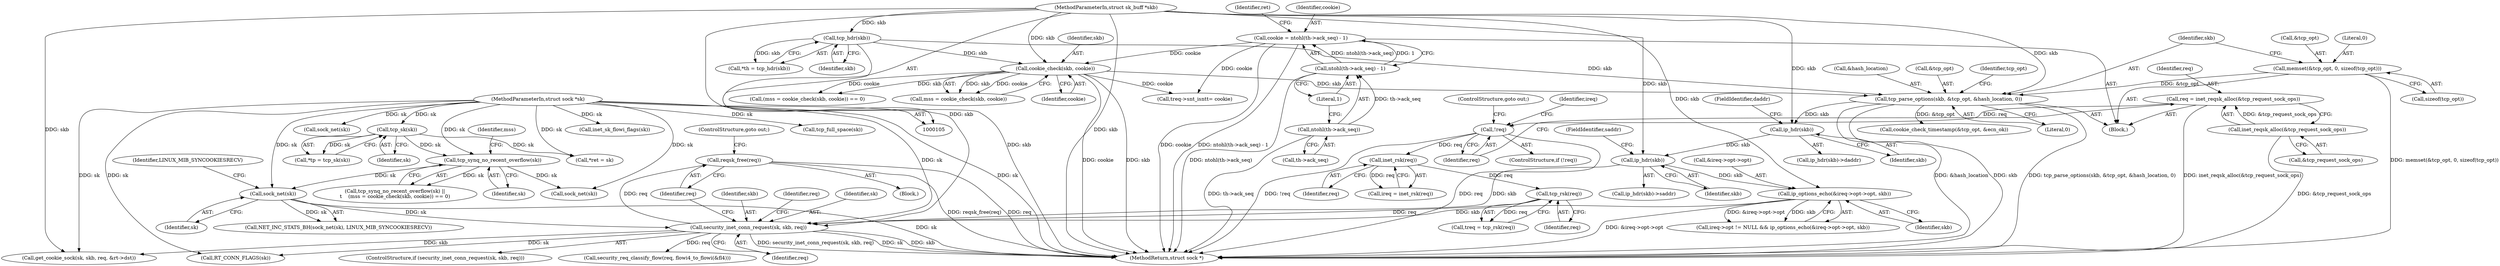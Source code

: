 digraph "0_linux_f6d8bd051c391c1c0458a30b2a7abcd939329259_28@API" {
"1000366" [label="(Call,reqsk_free(req))"];
"1000361" [label="(Call,security_inet_conn_request(sk, skb, req))"];
"1000173" [label="(Call,sock_net(sk))"];
"1000157" [label="(Call,tcp_synq_no_recent_overflow(sk))"];
"1000106" [label="(MethodParameterIn,struct sock *sk)"];
"1000117" [label="(Call,tcp_sk(sk))"];
"1000342" [label="(Call,ip_options_echo(&ireq->opt->opt, skb))"];
"1000264" [label="(Call,ip_hdr(skb))"];
"1000256" [label="(Call,ip_hdr(skb))"];
"1000182" [label="(Call,tcp_parse_options(skb, &tcp_opt, &hash_location, 0))"];
"1000122" [label="(Call,tcp_hdr(skb))"];
"1000107" [label="(MethodParameterIn,struct sk_buff *skb)"];
"1000162" [label="(Call,cookie_check(skb, cookie))"];
"1000125" [label="(Call,cookie = ntohl(th->ack_seq) - 1)"];
"1000127" [label="(Call,ntohl(th->ack_seq) - 1)"];
"1000128" [label="(Call,ntohl(th->ack_seq))"];
"1000176" [label="(Call,memset(&tcp_opt, 0, sizeof(tcp_opt)))"];
"1000215" [label="(Call,tcp_rsk(req))"];
"1000211" [label="(Call,inet_rsk(req))"];
"1000206" [label="(Call,!req)"];
"1000200" [label="(Call,req = inet_reqsk_alloc(&tcp_request_sock_ops))"];
"1000202" [label="(Call,inet_reqsk_alloc(&tcp_request_sock_ops))"];
"1000483" [label="(MethodReturn,struct sock *)"];
"1000258" [label="(FieldIdentifier,daddr)"];
"1000172" [label="(Call,NET_INC_STATS_BH(sock_net(sk), LINUX_MIB_SYNCOOKIESRECV))"];
"1000415" [label="(Call,security_req_classify_flow(req, flowi4_to_flowi(&fl4)))"];
"1000364" [label="(Identifier,req)"];
"1000213" [label="(Call,treq = tcp_rsk(req))"];
"1000202" [label="(Call,inet_reqsk_alloc(&tcp_request_sock_ops))"];
"1000174" [label="(Identifier,sk)"];
"1000212" [label="(Identifier,req)"];
"1000122" [label="(Call,tcp_hdr(skb))"];
"1000135" [label="(Identifier,ret)"];
"1000263" [label="(Call,ip_hdr(skb)->saddr)"];
"1000201" [label="(Identifier,req)"];
"1000266" [label="(FieldIdentifier,saddr)"];
"1000164" [label="(Identifier,cookie)"];
"1000163" [label="(Identifier,skb)"];
"1000186" [label="(Call,&hash_location)"];
"1000182" [label="(Call,tcp_parse_options(skb, &tcp_opt, &hash_location, 0))"];
"1000162" [label="(Call,cookie_check(skb, cookie))"];
"1000209" [label="(Call,ireq = inet_rsk(req))"];
"1000206" [label="(Call,!req)"];
"1000208" [label="(ControlStructure,goto out;)"];
"1000134" [label="(Call,*ret = sk)"];
"1000106" [label="(MethodParameterIn,struct sock *sk)"];
"1000361" [label="(Call,security_inet_conn_request(sk, skb, req))"];
"1000363" [label="(Identifier,skb)"];
"1000125" [label="(Call,cookie = ntohl(th->ack_seq) - 1)"];
"1000368" [label="(ControlStructure,goto out;)"];
"1000129" [label="(Call,th->ack_seq)"];
"1000392" [label="(Call,inet_sk_flowi_flags(sk))"];
"1000203" [label="(Call,&tcp_request_sock_ops)"];
"1000255" [label="(Call,ip_hdr(skb)->daddr)"];
"1000472" [label="(Call,get_cookie_sock(sk, skb, req, &rt->dst))"];
"1000371" [label="(Identifier,req)"];
"1000215" [label="(Call,tcp_rsk(req))"];
"1000365" [label="(Block,)"];
"1000160" [label="(Call,mss = cookie_check(skb, cookie))"];
"1000158" [label="(Identifier,sk)"];
"1000191" [label="(Call,cookie_check_timestamp(&tcp_opt, &ecn_ok))"];
"1000264" [label="(Call,ip_hdr(skb))"];
"1000388" [label="(Call,RT_CONN_FLAGS(sk))"];
"1000227" [label="(Call,treq->snt_isn\t\t= cookie)"];
"1000161" [label="(Identifier,mss)"];
"1000360" [label="(ControlStructure,if (security_inet_conn_request(sk, skb, req)))"];
"1000177" [label="(Call,&tcp_opt)"];
"1000367" [label="(Identifier,req)"];
"1000117" [label="(Call,tcp_sk(sk))"];
"1000109" [label="(Block,)"];
"1000159" [label="(Call,(mss = cookie_check(skb, cookie)) == 0)"];
"1000265" [label="(Identifier,skb)"];
"1000441" [label="(Call,tcp_full_space(sk))"];
"1000127" [label="(Call,ntohl(th->ack_seq) - 1)"];
"1000188" [label="(Literal,0)"];
"1000183" [label="(Identifier,skb)"];
"1000210" [label="(Identifier,ireq)"];
"1000256" [label="(Call,ip_hdr(skb))"];
"1000132" [label="(Literal,1)"];
"1000156" [label="(Call,tcp_synq_no_recent_overflow(sk) ||\n\t    (mss = cookie_check(skb, cookie)) == 0)"];
"1000118" [label="(Identifier,sk)"];
"1000175" [label="(Identifier,LINUX_MIB_SYNCOOKIESRECV)"];
"1000107" [label="(MethodParameterIn,struct sk_buff *skb)"];
"1000207" [label="(Identifier,req)"];
"1000157" [label="(Call,tcp_synq_no_recent_overflow(sk))"];
"1000120" [label="(Call,*th = tcp_hdr(skb))"];
"1000205" [label="(ControlStructure,if (!req))"];
"1000343" [label="(Call,&ireq->opt->opt)"];
"1000126" [label="(Identifier,cookie)"];
"1000184" [label="(Call,&tcp_opt)"];
"1000128" [label="(Call,ntohl(th->ack_seq))"];
"1000342" [label="(Call,ip_options_echo(&ireq->opt->opt, skb))"];
"1000216" [label="(Identifier,req)"];
"1000366" [label="(Call,reqsk_free(req))"];
"1000179" [label="(Literal,0)"];
"1000168" [label="(Call,sock_net(sk))"];
"1000176" [label="(Call,memset(&tcp_opt, 0, sizeof(tcp_opt)))"];
"1000257" [label="(Identifier,skb)"];
"1000173" [label="(Call,sock_net(sk))"];
"1000336" [label="(Call,ireq->opt != NULL && ip_options_echo(&ireq->opt->opt, skb))"];
"1000200" [label="(Call,req = inet_reqsk_alloc(&tcp_request_sock_ops))"];
"1000423" [label="(Call,sock_net(sk))"];
"1000349" [label="(Identifier,skb)"];
"1000123" [label="(Identifier,skb)"];
"1000362" [label="(Identifier,sk)"];
"1000180" [label="(Call,sizeof(tcp_opt))"];
"1000211" [label="(Call,inet_rsk(req))"];
"1000193" [label="(Identifier,tcp_opt)"];
"1000115" [label="(Call,*tp = tcp_sk(sk))"];
"1000366" -> "1000365"  [label="AST: "];
"1000366" -> "1000367"  [label="CFG: "];
"1000367" -> "1000366"  [label="AST: "];
"1000368" -> "1000366"  [label="CFG: "];
"1000366" -> "1000483"  [label="DDG: req"];
"1000366" -> "1000483"  [label="DDG: reqsk_free(req)"];
"1000361" -> "1000366"  [label="DDG: req"];
"1000361" -> "1000360"  [label="AST: "];
"1000361" -> "1000364"  [label="CFG: "];
"1000362" -> "1000361"  [label="AST: "];
"1000363" -> "1000361"  [label="AST: "];
"1000364" -> "1000361"  [label="AST: "];
"1000367" -> "1000361"  [label="CFG: "];
"1000371" -> "1000361"  [label="CFG: "];
"1000361" -> "1000483"  [label="DDG: security_inet_conn_request(sk, skb, req)"];
"1000361" -> "1000483"  [label="DDG: sk"];
"1000361" -> "1000483"  [label="DDG: skb"];
"1000173" -> "1000361"  [label="DDG: sk"];
"1000106" -> "1000361"  [label="DDG: sk"];
"1000342" -> "1000361"  [label="DDG: skb"];
"1000264" -> "1000361"  [label="DDG: skb"];
"1000107" -> "1000361"  [label="DDG: skb"];
"1000215" -> "1000361"  [label="DDG: req"];
"1000361" -> "1000388"  [label="DDG: sk"];
"1000361" -> "1000415"  [label="DDG: req"];
"1000361" -> "1000472"  [label="DDG: skb"];
"1000173" -> "1000172"  [label="AST: "];
"1000173" -> "1000174"  [label="CFG: "];
"1000174" -> "1000173"  [label="AST: "];
"1000175" -> "1000173"  [label="CFG: "];
"1000173" -> "1000483"  [label="DDG: sk"];
"1000173" -> "1000172"  [label="DDG: sk"];
"1000157" -> "1000173"  [label="DDG: sk"];
"1000106" -> "1000173"  [label="DDG: sk"];
"1000157" -> "1000156"  [label="AST: "];
"1000157" -> "1000158"  [label="CFG: "];
"1000158" -> "1000157"  [label="AST: "];
"1000161" -> "1000157"  [label="CFG: "];
"1000156" -> "1000157"  [label="CFG: "];
"1000157" -> "1000156"  [label="DDG: sk"];
"1000106" -> "1000157"  [label="DDG: sk"];
"1000117" -> "1000157"  [label="DDG: sk"];
"1000157" -> "1000168"  [label="DDG: sk"];
"1000106" -> "1000105"  [label="AST: "];
"1000106" -> "1000483"  [label="DDG: sk"];
"1000106" -> "1000117"  [label="DDG: sk"];
"1000106" -> "1000134"  [label="DDG: sk"];
"1000106" -> "1000168"  [label="DDG: sk"];
"1000106" -> "1000388"  [label="DDG: sk"];
"1000106" -> "1000392"  [label="DDG: sk"];
"1000106" -> "1000423"  [label="DDG: sk"];
"1000106" -> "1000441"  [label="DDG: sk"];
"1000106" -> "1000472"  [label="DDG: sk"];
"1000117" -> "1000115"  [label="AST: "];
"1000117" -> "1000118"  [label="CFG: "];
"1000118" -> "1000117"  [label="AST: "];
"1000115" -> "1000117"  [label="CFG: "];
"1000117" -> "1000115"  [label="DDG: sk"];
"1000117" -> "1000134"  [label="DDG: sk"];
"1000342" -> "1000336"  [label="AST: "];
"1000342" -> "1000349"  [label="CFG: "];
"1000343" -> "1000342"  [label="AST: "];
"1000349" -> "1000342"  [label="AST: "];
"1000336" -> "1000342"  [label="CFG: "];
"1000342" -> "1000483"  [label="DDG: &ireq->opt->opt"];
"1000342" -> "1000336"  [label="DDG: &ireq->opt->opt"];
"1000342" -> "1000336"  [label="DDG: skb"];
"1000264" -> "1000342"  [label="DDG: skb"];
"1000107" -> "1000342"  [label="DDG: skb"];
"1000264" -> "1000263"  [label="AST: "];
"1000264" -> "1000265"  [label="CFG: "];
"1000265" -> "1000264"  [label="AST: "];
"1000266" -> "1000264"  [label="CFG: "];
"1000256" -> "1000264"  [label="DDG: skb"];
"1000107" -> "1000264"  [label="DDG: skb"];
"1000256" -> "1000255"  [label="AST: "];
"1000256" -> "1000257"  [label="CFG: "];
"1000257" -> "1000256"  [label="AST: "];
"1000258" -> "1000256"  [label="CFG: "];
"1000182" -> "1000256"  [label="DDG: skb"];
"1000107" -> "1000256"  [label="DDG: skb"];
"1000182" -> "1000109"  [label="AST: "];
"1000182" -> "1000188"  [label="CFG: "];
"1000183" -> "1000182"  [label="AST: "];
"1000184" -> "1000182"  [label="AST: "];
"1000186" -> "1000182"  [label="AST: "];
"1000188" -> "1000182"  [label="AST: "];
"1000193" -> "1000182"  [label="CFG: "];
"1000182" -> "1000483"  [label="DDG: tcp_parse_options(skb, &tcp_opt, &hash_location, 0)"];
"1000182" -> "1000483"  [label="DDG: &hash_location"];
"1000182" -> "1000483"  [label="DDG: skb"];
"1000122" -> "1000182"  [label="DDG: skb"];
"1000162" -> "1000182"  [label="DDG: skb"];
"1000107" -> "1000182"  [label="DDG: skb"];
"1000176" -> "1000182"  [label="DDG: &tcp_opt"];
"1000182" -> "1000191"  [label="DDG: &tcp_opt"];
"1000122" -> "1000120"  [label="AST: "];
"1000122" -> "1000123"  [label="CFG: "];
"1000123" -> "1000122"  [label="AST: "];
"1000120" -> "1000122"  [label="CFG: "];
"1000122" -> "1000483"  [label="DDG: skb"];
"1000122" -> "1000120"  [label="DDG: skb"];
"1000107" -> "1000122"  [label="DDG: skb"];
"1000122" -> "1000162"  [label="DDG: skb"];
"1000107" -> "1000105"  [label="AST: "];
"1000107" -> "1000483"  [label="DDG: skb"];
"1000107" -> "1000162"  [label="DDG: skb"];
"1000107" -> "1000472"  [label="DDG: skb"];
"1000162" -> "1000160"  [label="AST: "];
"1000162" -> "1000164"  [label="CFG: "];
"1000163" -> "1000162"  [label="AST: "];
"1000164" -> "1000162"  [label="AST: "];
"1000160" -> "1000162"  [label="CFG: "];
"1000162" -> "1000483"  [label="DDG: cookie"];
"1000162" -> "1000483"  [label="DDG: skb"];
"1000162" -> "1000159"  [label="DDG: skb"];
"1000162" -> "1000159"  [label="DDG: cookie"];
"1000162" -> "1000160"  [label="DDG: skb"];
"1000162" -> "1000160"  [label="DDG: cookie"];
"1000125" -> "1000162"  [label="DDG: cookie"];
"1000162" -> "1000227"  [label="DDG: cookie"];
"1000125" -> "1000109"  [label="AST: "];
"1000125" -> "1000127"  [label="CFG: "];
"1000126" -> "1000125"  [label="AST: "];
"1000127" -> "1000125"  [label="AST: "];
"1000135" -> "1000125"  [label="CFG: "];
"1000125" -> "1000483"  [label="DDG: cookie"];
"1000125" -> "1000483"  [label="DDG: ntohl(th->ack_seq) - 1"];
"1000127" -> "1000125"  [label="DDG: ntohl(th->ack_seq)"];
"1000127" -> "1000125"  [label="DDG: 1"];
"1000125" -> "1000227"  [label="DDG: cookie"];
"1000127" -> "1000132"  [label="CFG: "];
"1000128" -> "1000127"  [label="AST: "];
"1000132" -> "1000127"  [label="AST: "];
"1000127" -> "1000483"  [label="DDG: ntohl(th->ack_seq)"];
"1000128" -> "1000127"  [label="DDG: th->ack_seq"];
"1000128" -> "1000129"  [label="CFG: "];
"1000129" -> "1000128"  [label="AST: "];
"1000132" -> "1000128"  [label="CFG: "];
"1000128" -> "1000483"  [label="DDG: th->ack_seq"];
"1000176" -> "1000109"  [label="AST: "];
"1000176" -> "1000180"  [label="CFG: "];
"1000177" -> "1000176"  [label="AST: "];
"1000179" -> "1000176"  [label="AST: "];
"1000180" -> "1000176"  [label="AST: "];
"1000183" -> "1000176"  [label="CFG: "];
"1000176" -> "1000483"  [label="DDG: memset(&tcp_opt, 0, sizeof(tcp_opt))"];
"1000215" -> "1000213"  [label="AST: "];
"1000215" -> "1000216"  [label="CFG: "];
"1000216" -> "1000215"  [label="AST: "];
"1000213" -> "1000215"  [label="CFG: "];
"1000215" -> "1000213"  [label="DDG: req"];
"1000211" -> "1000215"  [label="DDG: req"];
"1000211" -> "1000209"  [label="AST: "];
"1000211" -> "1000212"  [label="CFG: "];
"1000212" -> "1000211"  [label="AST: "];
"1000209" -> "1000211"  [label="CFG: "];
"1000211" -> "1000209"  [label="DDG: req"];
"1000206" -> "1000211"  [label="DDG: req"];
"1000206" -> "1000205"  [label="AST: "];
"1000206" -> "1000207"  [label="CFG: "];
"1000207" -> "1000206"  [label="AST: "];
"1000208" -> "1000206"  [label="CFG: "];
"1000210" -> "1000206"  [label="CFG: "];
"1000206" -> "1000483"  [label="DDG: !req"];
"1000206" -> "1000483"  [label="DDG: req"];
"1000200" -> "1000206"  [label="DDG: req"];
"1000200" -> "1000109"  [label="AST: "];
"1000200" -> "1000202"  [label="CFG: "];
"1000201" -> "1000200"  [label="AST: "];
"1000202" -> "1000200"  [label="AST: "];
"1000207" -> "1000200"  [label="CFG: "];
"1000200" -> "1000483"  [label="DDG: inet_reqsk_alloc(&tcp_request_sock_ops)"];
"1000202" -> "1000200"  [label="DDG: &tcp_request_sock_ops"];
"1000202" -> "1000203"  [label="CFG: "];
"1000203" -> "1000202"  [label="AST: "];
"1000202" -> "1000483"  [label="DDG: &tcp_request_sock_ops"];
}
